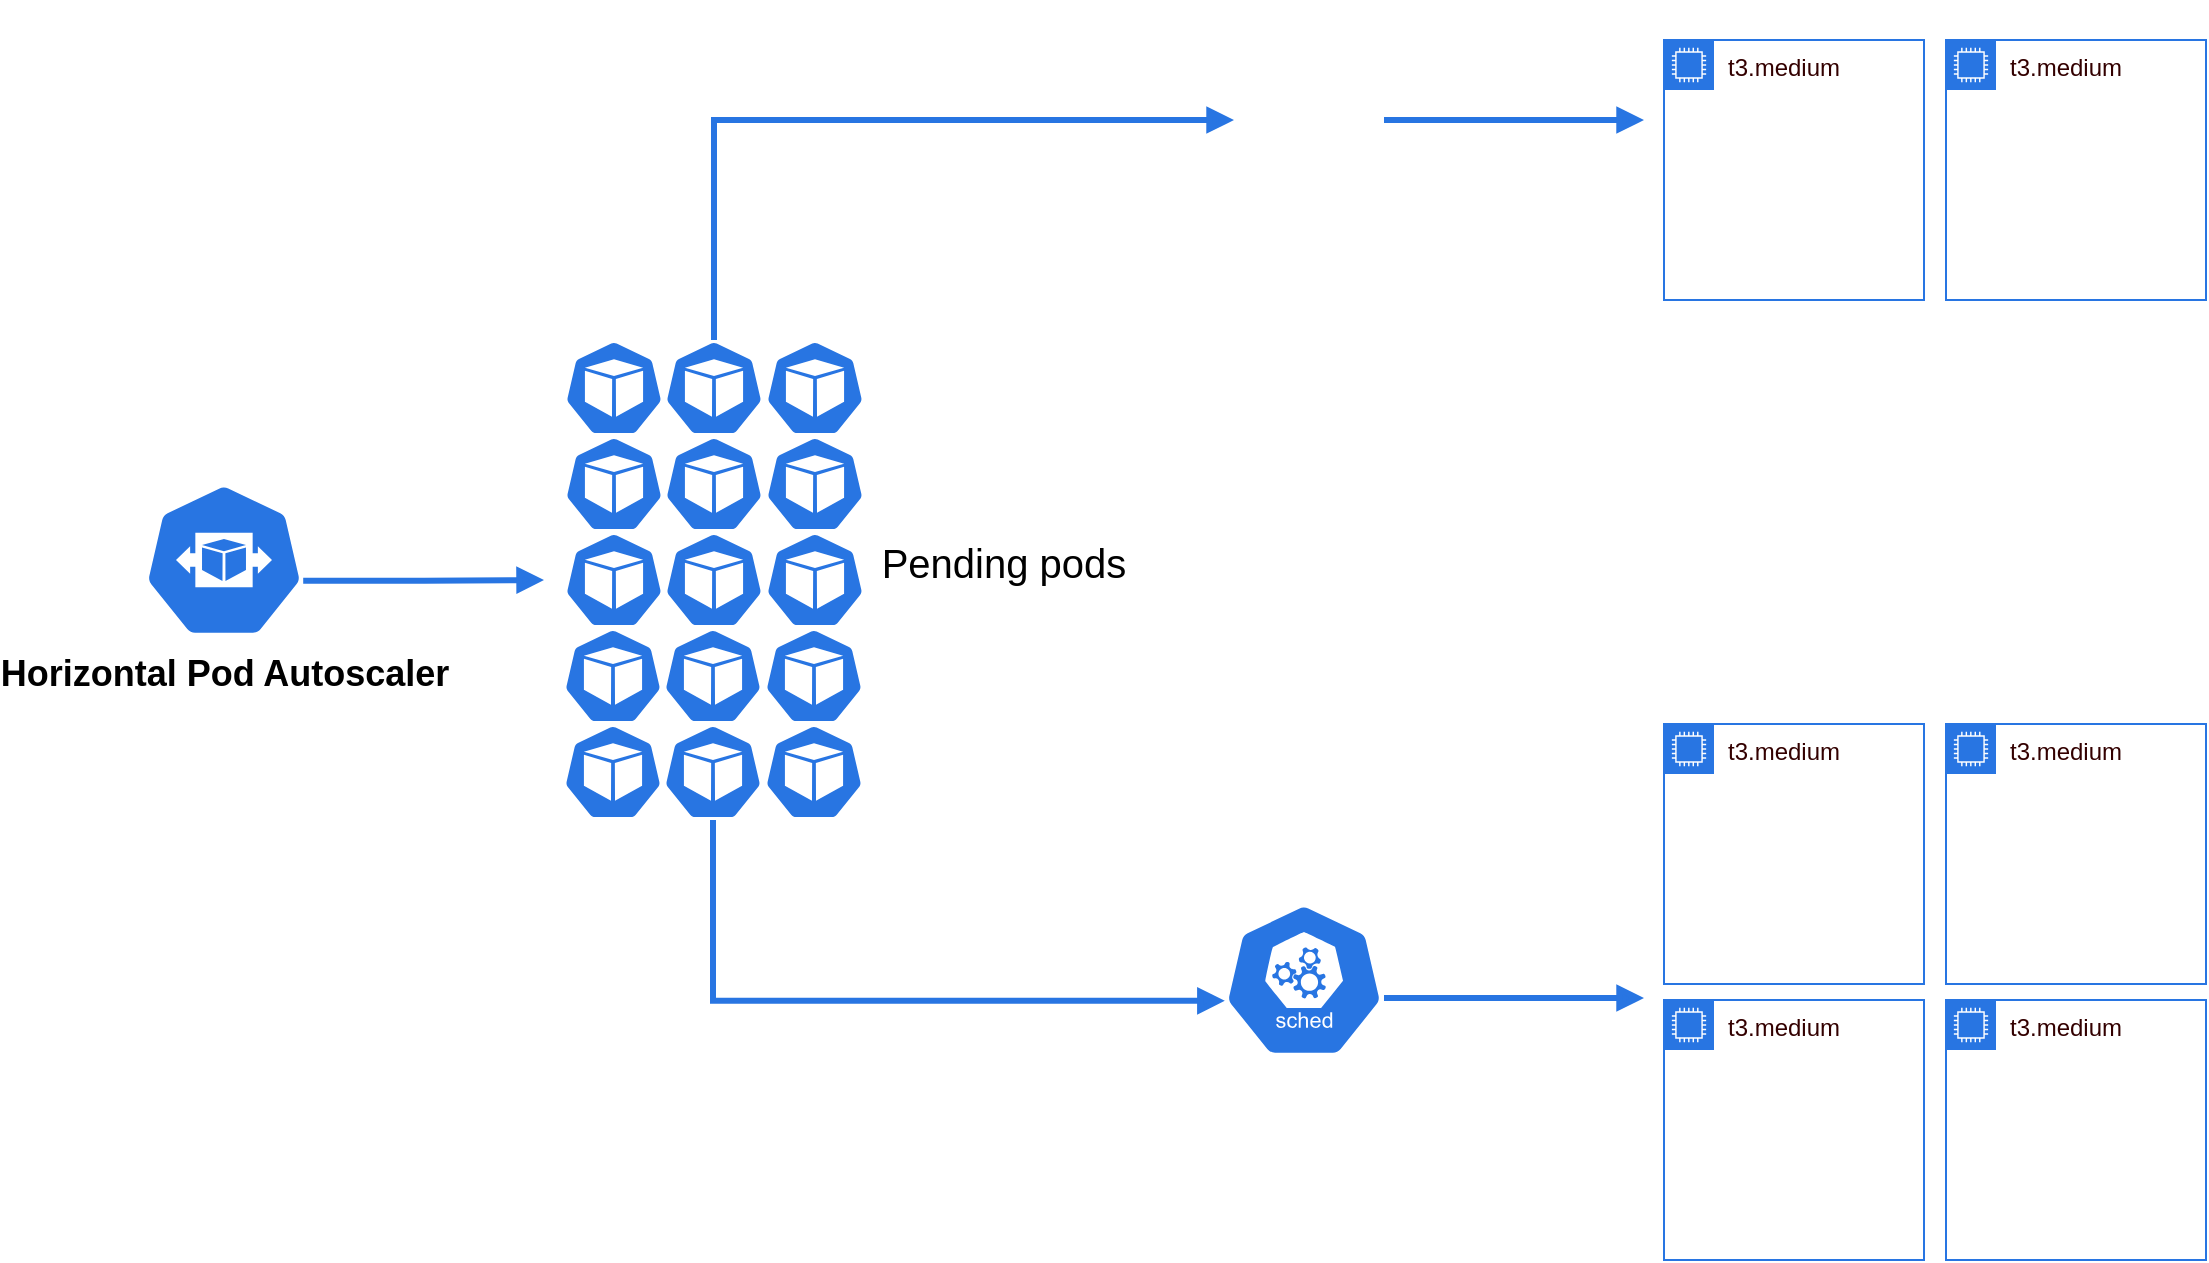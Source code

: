 <mxfile version="21.6.7" type="device">
  <diagram id="Ht1M8jgEwFfnCIfOTk4-" name="Page-1">
    <mxGraphModel dx="1434" dy="1625" grid="1" gridSize="10" guides="1" tooltips="1" connect="1" arrows="1" fold="1" page="1" pageScale="1" pageWidth="1169" pageHeight="827" math="0" shadow="0">
      <root>
        <mxCell id="0" />
        <mxCell id="1" parent="0" />
        <mxCell id="8u0Y9vvB9dvABhn4lwel-3" value="&lt;font style=&quot;font-size: 18px;&quot;&gt;&lt;b style=&quot;&quot;&gt;Horizontal Pod Autoscaler&lt;/b&gt;&lt;/font&gt;" style="sketch=0;html=1;dashed=0;whitespace=wrap;fillColor=#2875E2;strokeColor=#ffffff;points=[[0.005,0.63,0],[0.1,0.2,0],[0.9,0.2,0],[0.5,0,0],[0.995,0.63,0],[0.72,0.99,0],[0.5,1,0],[0.28,0.99,0]];verticalLabelPosition=bottom;align=center;verticalAlign=top;shape=mxgraph.kubernetes.icon;prIcon=hpa" vertex="1" parent="1">
          <mxGeometry x="160" y="-410" width="80" height="80" as="geometry" />
        </mxCell>
        <mxCell id="8u0Y9vvB9dvABhn4lwel-5" value="" style="shape=image;verticalLabelPosition=bottom;labelBackgroundColor=default;verticalAlign=top;aspect=fixed;imageAspect=0;image=https://www.nclouds.com/wp-content/uploads/2023/05/karpenter.png;" vertex="1" parent="1">
          <mxGeometry x="627.5" y="-650" width="225" height="150" as="geometry" />
        </mxCell>
        <mxCell id="8u0Y9vvB9dvABhn4lwel-6" value="" style="sketch=0;html=1;dashed=0;whitespace=wrap;fillColor=#2875E2;strokeColor=#ffffff;points=[[0.005,0.63,0],[0.1,0.2,0],[0.9,0.2,0],[0.5,0,0],[0.995,0.63,0],[0.72,0.99,0],[0.5,1,0],[0.28,0.99,0]];verticalLabelPosition=bottom;align=center;verticalAlign=top;shape=mxgraph.kubernetes.icon;prIcon=pod" vertex="1" parent="1">
          <mxGeometry x="370" y="-480" width="50" height="48" as="geometry" />
        </mxCell>
        <mxCell id="8u0Y9vvB9dvABhn4lwel-7" value="" style="sketch=0;html=1;dashed=0;whitespace=wrap;fillColor=#2875E2;strokeColor=#ffffff;points=[[0.005,0.63,0],[0.1,0.2,0],[0.9,0.2,0],[0.5,0,0],[0.995,0.63,0],[0.72,0.99,0],[0.5,1,0],[0.28,0.99,0]];verticalLabelPosition=bottom;align=center;verticalAlign=top;shape=mxgraph.kubernetes.icon;prIcon=pod" vertex="1" parent="1">
          <mxGeometry x="369.5" y="-288" width="50" height="48" as="geometry" />
        </mxCell>
        <mxCell id="8u0Y9vvB9dvABhn4lwel-8" value="" style="sketch=0;html=1;dashed=0;whitespace=wrap;fillColor=#2875E2;strokeColor=#ffffff;points=[[0.005,0.63,0],[0.1,0.2,0],[0.9,0.2,0],[0.5,0,0],[0.995,0.63,0],[0.72,0.99,0],[0.5,1,0],[0.28,0.99,0]];verticalLabelPosition=bottom;align=center;verticalAlign=top;shape=mxgraph.kubernetes.icon;prIcon=pod" vertex="1" parent="1">
          <mxGeometry x="370" y="-432" width="50" height="48" as="geometry" />
        </mxCell>
        <mxCell id="8u0Y9vvB9dvABhn4lwel-9" value="" style="sketch=0;html=1;dashed=0;whitespace=wrap;fillColor=#2875E2;strokeColor=#ffffff;points=[[0.005,0.63,0],[0.1,0.2,0],[0.9,0.2,0],[0.5,0,0],[0.995,0.63,0],[0.72,0.99,0],[0.5,1,0],[0.28,0.99,0]];verticalLabelPosition=bottom;align=center;verticalAlign=top;shape=mxgraph.kubernetes.icon;prIcon=pod" vertex="1" parent="1">
          <mxGeometry x="370" y="-384" width="50" height="48" as="geometry" />
        </mxCell>
        <mxCell id="8u0Y9vvB9dvABhn4lwel-10" value="" style="sketch=0;html=1;dashed=0;whitespace=wrap;fillColor=#2875E2;strokeColor=#ffffff;points=[[0.005,0.63,0],[0.1,0.2,0],[0.9,0.2,0],[0.5,0,0],[0.995,0.63,0],[0.72,0.99,0],[0.5,1,0],[0.28,0.99,0]];verticalLabelPosition=bottom;align=center;verticalAlign=top;shape=mxgraph.kubernetes.icon;prIcon=pod" vertex="1" parent="1">
          <mxGeometry x="369.5" y="-336" width="50" height="48" as="geometry" />
        </mxCell>
        <mxCell id="8u0Y9vvB9dvABhn4lwel-11" value="" style="sketch=0;html=1;dashed=0;whitespace=wrap;fillColor=#2875E2;strokeColor=#ffffff;points=[[0.005,0.63,0],[0.1,0.2,0],[0.9,0.2,0],[0.5,0,0],[0.995,0.63,0],[0.72,0.99,0],[0.5,1,0],[0.28,0.99,0]];verticalLabelPosition=bottom;align=center;verticalAlign=top;shape=mxgraph.kubernetes.icon;prIcon=pod" vertex="1" parent="1">
          <mxGeometry x="420" y="-480" width="50" height="48" as="geometry" />
        </mxCell>
        <mxCell id="8u0Y9vvB9dvABhn4lwel-12" value="" style="sketch=0;html=1;dashed=0;whitespace=wrap;fillColor=#2875E2;strokeColor=#ffffff;points=[[0.005,0.63,0],[0.1,0.2,0],[0.9,0.2,0],[0.5,0,0],[0.995,0.63,0],[0.72,0.99,0],[0.5,1,0],[0.28,0.99,0]];verticalLabelPosition=bottom;align=center;verticalAlign=top;shape=mxgraph.kubernetes.icon;prIcon=pod" vertex="1" parent="1">
          <mxGeometry x="419.5" y="-288" width="50" height="48" as="geometry" />
        </mxCell>
        <mxCell id="8u0Y9vvB9dvABhn4lwel-13" value="" style="sketch=0;html=1;dashed=0;whitespace=wrap;fillColor=#2875E2;strokeColor=#ffffff;points=[[0.005,0.63,0],[0.1,0.2,0],[0.9,0.2,0],[0.5,0,0],[0.995,0.63,0],[0.72,0.99,0],[0.5,1,0],[0.28,0.99,0]];verticalLabelPosition=bottom;align=center;verticalAlign=top;shape=mxgraph.kubernetes.icon;prIcon=pod" vertex="1" parent="1">
          <mxGeometry x="420" y="-432" width="50" height="48" as="geometry" />
        </mxCell>
        <mxCell id="8u0Y9vvB9dvABhn4lwel-14" value="" style="sketch=0;html=1;dashed=0;whitespace=wrap;fillColor=#2875E2;strokeColor=#ffffff;points=[[0.005,0.63,0],[0.1,0.2,0],[0.9,0.2,0],[0.5,0,0],[0.995,0.63,0],[0.72,0.99,0],[0.5,1,0],[0.28,0.99,0]];verticalLabelPosition=bottom;align=center;verticalAlign=top;shape=mxgraph.kubernetes.icon;prIcon=pod" vertex="1" parent="1">
          <mxGeometry x="420" y="-384" width="50" height="48" as="geometry" />
        </mxCell>
        <mxCell id="8u0Y9vvB9dvABhn4lwel-15" value="" style="sketch=0;html=1;dashed=0;whitespace=wrap;fillColor=#2875E2;strokeColor=#ffffff;points=[[0.005,0.63,0],[0.1,0.2,0],[0.9,0.2,0],[0.5,0,0],[0.995,0.63,0],[0.72,0.99,0],[0.5,1,0],[0.28,0.99,0]];verticalLabelPosition=bottom;align=center;verticalAlign=top;shape=mxgraph.kubernetes.icon;prIcon=pod" vertex="1" parent="1">
          <mxGeometry x="419.5" y="-336" width="50" height="48" as="geometry" />
        </mxCell>
        <mxCell id="8u0Y9vvB9dvABhn4lwel-16" value="" style="sketch=0;html=1;dashed=0;whitespace=wrap;fillColor=#2875E2;strokeColor=#ffffff;points=[[0.005,0.63,0],[0.1,0.2,0],[0.9,0.2,0],[0.5,0,0],[0.995,0.63,0],[0.72,0.99,0],[0.5,1,0],[0.28,0.99,0]];verticalLabelPosition=bottom;align=center;verticalAlign=top;shape=mxgraph.kubernetes.icon;prIcon=pod" vertex="1" parent="1">
          <mxGeometry x="470.5" y="-480" width="50" height="48" as="geometry" />
        </mxCell>
        <mxCell id="8u0Y9vvB9dvABhn4lwel-17" value="" style="sketch=0;html=1;dashed=0;whitespace=wrap;fillColor=#2875E2;strokeColor=#ffffff;points=[[0.005,0.63,0],[0.1,0.2,0],[0.9,0.2,0],[0.5,0,0],[0.995,0.63,0],[0.72,0.99,0],[0.5,1,0],[0.28,0.99,0]];verticalLabelPosition=bottom;align=center;verticalAlign=top;shape=mxgraph.kubernetes.icon;prIcon=pod" vertex="1" parent="1">
          <mxGeometry x="470" y="-288" width="50" height="48" as="geometry" />
        </mxCell>
        <mxCell id="8u0Y9vvB9dvABhn4lwel-18" value="" style="sketch=0;html=1;dashed=0;whitespace=wrap;fillColor=#2875E2;strokeColor=#ffffff;points=[[0.005,0.63,0],[0.1,0.2,0],[0.9,0.2,0],[0.5,0,0],[0.995,0.63,0],[0.72,0.99,0],[0.5,1,0],[0.28,0.99,0]];verticalLabelPosition=bottom;align=center;verticalAlign=top;shape=mxgraph.kubernetes.icon;prIcon=pod" vertex="1" parent="1">
          <mxGeometry x="470.5" y="-432" width="50" height="48" as="geometry" />
        </mxCell>
        <mxCell id="8u0Y9vvB9dvABhn4lwel-19" value="" style="sketch=0;html=1;dashed=0;whitespace=wrap;fillColor=#2875E2;strokeColor=#ffffff;points=[[0.005,0.63,0],[0.1,0.2,0],[0.9,0.2,0],[0.5,0,0],[0.995,0.63,0],[0.72,0.99,0],[0.5,1,0],[0.28,0.99,0]];verticalLabelPosition=bottom;align=center;verticalAlign=top;shape=mxgraph.kubernetes.icon;prIcon=pod" vertex="1" parent="1">
          <mxGeometry x="470.5" y="-384" width="50" height="48" as="geometry" />
        </mxCell>
        <mxCell id="8u0Y9vvB9dvABhn4lwel-20" value="" style="sketch=0;html=1;dashed=0;whitespace=wrap;fillColor=#2875E2;strokeColor=#ffffff;points=[[0.005,0.63,0],[0.1,0.2,0],[0.9,0.2,0],[0.5,0,0],[0.995,0.63,0],[0.72,0.99,0],[0.5,1,0],[0.28,0.99,0]];verticalLabelPosition=bottom;align=center;verticalAlign=top;shape=mxgraph.kubernetes.icon;prIcon=pod" vertex="1" parent="1">
          <mxGeometry x="470" y="-336" width="50" height="48" as="geometry" />
        </mxCell>
        <mxCell id="8u0Y9vvB9dvABhn4lwel-37" value="" style="sketch=0;html=1;dashed=0;whitespace=wrap;fillColor=#2875E2;strokeColor=#ffffff;points=[[0.005,0.63,0],[0.1,0.2,0],[0.9,0.2,0],[0.5,0,0],[0.995,0.63,0],[0.72,0.99,0],[0.5,1,0],[0.28,0.99,0]];verticalLabelPosition=bottom;align=center;verticalAlign=top;shape=mxgraph.kubernetes.icon;prIcon=sched" vertex="1" parent="1">
          <mxGeometry x="700" y="-200" width="80" height="80" as="geometry" />
        </mxCell>
        <mxCell id="8u0Y9vvB9dvABhn4lwel-36" value="&lt;font color=&quot;#330000&quot;&gt;t3.medium&lt;/font&gt;" style="points=[[0,0],[0.25,0],[0.5,0],[0.75,0],[1,0],[1,0.25],[1,0.5],[1,0.75],[1,1],[0.75,1],[0.5,1],[0.25,1],[0,1],[0,0.75],[0,0.5],[0,0.25]];outlineConnect=0;gradientColor=none;html=1;whiteSpace=wrap;fontSize=12;fontStyle=0;container=1;pointerEvents=0;collapsible=0;recursiveResize=0;shape=mxgraph.aws4.group;grIcon=mxgraph.aws4.group_ec2_instance_contents;strokeColor=#2875e2;fillColor=none;verticalAlign=top;align=left;spacingLeft=30;fontColor=#D86613;dashed=0;" vertex="1" parent="1">
          <mxGeometry x="920" y="-288" width="130" height="130" as="geometry" />
        </mxCell>
        <mxCell id="8u0Y9vvB9dvABhn4lwel-38" value="&lt;font color=&quot;#330000&quot;&gt;t3.medium&lt;/font&gt;" style="points=[[0,0],[0.25,0],[0.5,0],[0.75,0],[1,0],[1,0.25],[1,0.5],[1,0.75],[1,1],[0.75,1],[0.5,1],[0.25,1],[0,1],[0,0.75],[0,0.5],[0,0.25]];outlineConnect=0;gradientColor=none;html=1;whiteSpace=wrap;fontSize=12;fontStyle=0;container=1;pointerEvents=0;collapsible=0;recursiveResize=0;shape=mxgraph.aws4.group;grIcon=mxgraph.aws4.group_ec2_instance_contents;strokeColor=#2875e2;fillColor=none;verticalAlign=top;align=left;spacingLeft=30;fontColor=#D86613;dashed=0;" vertex="1" parent="1">
          <mxGeometry x="920" y="-150" width="130" height="130" as="geometry" />
        </mxCell>
        <mxCell id="8u0Y9vvB9dvABhn4lwel-39" value="&lt;font color=&quot;#330000&quot;&gt;t3.medium&lt;/font&gt;" style="points=[[0,0],[0.25,0],[0.5,0],[0.75,0],[1,0],[1,0.25],[1,0.5],[1,0.75],[1,1],[0.75,1],[0.5,1],[0.25,1],[0,1],[0,0.75],[0,0.5],[0,0.25]];outlineConnect=0;gradientColor=none;html=1;whiteSpace=wrap;fontSize=12;fontStyle=0;container=1;pointerEvents=0;collapsible=0;recursiveResize=0;shape=mxgraph.aws4.group;grIcon=mxgraph.aws4.group_ec2_instance_contents;strokeColor=#2875e2;fillColor=none;verticalAlign=top;align=left;spacingLeft=30;fontColor=#D86613;dashed=0;" vertex="1" parent="1">
          <mxGeometry x="1061" y="-288" width="130" height="130" as="geometry" />
        </mxCell>
        <mxCell id="8u0Y9vvB9dvABhn4lwel-40" value="&lt;font color=&quot;#330000&quot;&gt;t3.medium&lt;/font&gt;" style="points=[[0,0],[0.25,0],[0.5,0],[0.75,0],[1,0],[1,0.25],[1,0.5],[1,0.75],[1,1],[0.75,1],[0.5,1],[0.25,1],[0,1],[0,0.75],[0,0.5],[0,0.25]];outlineConnect=0;gradientColor=none;html=1;whiteSpace=wrap;fontSize=12;fontStyle=0;container=1;pointerEvents=0;collapsible=0;recursiveResize=0;shape=mxgraph.aws4.group;grIcon=mxgraph.aws4.group_ec2_instance_contents;strokeColor=#2875e2;fillColor=none;verticalAlign=top;align=left;spacingLeft=30;fontColor=#D86613;dashed=0;" vertex="1" parent="1">
          <mxGeometry x="1061" y="-150" width="130" height="130" as="geometry" />
        </mxCell>
        <mxCell id="8u0Y9vvB9dvABhn4lwel-41" value="&lt;font color=&quot;#330000&quot;&gt;t3.medium&lt;/font&gt;" style="points=[[0,0],[0.25,0],[0.5,0],[0.75,0],[1,0],[1,0.25],[1,0.5],[1,0.75],[1,1],[0.75,1],[0.5,1],[0.25,1],[0,1],[0,0.75],[0,0.5],[0,0.25]];outlineConnect=0;gradientColor=none;html=1;whiteSpace=wrap;fontSize=12;fontStyle=0;container=1;pointerEvents=0;collapsible=0;recursiveResize=0;shape=mxgraph.aws4.group;grIcon=mxgraph.aws4.group_ec2_instance_contents;strokeColor=#2875e2;fillColor=none;verticalAlign=top;align=left;spacingLeft=30;fontColor=#D86613;dashed=0;" vertex="1" parent="1">
          <mxGeometry x="920" y="-630" width="130" height="130" as="geometry" />
        </mxCell>
        <mxCell id="8u0Y9vvB9dvABhn4lwel-42" value="&lt;font color=&quot;#330000&quot;&gt;t3.medium&lt;/font&gt;" style="points=[[0,0],[0.25,0],[0.5,0],[0.75,0],[1,0],[1,0.25],[1,0.5],[1,0.75],[1,1],[0.75,1],[0.5,1],[0.25,1],[0,1],[0,0.75],[0,0.5],[0,0.25]];outlineConnect=0;gradientColor=none;html=1;whiteSpace=wrap;fontSize=12;fontStyle=0;container=1;pointerEvents=0;collapsible=0;recursiveResize=0;shape=mxgraph.aws4.group;grIcon=mxgraph.aws4.group_ec2_instance_contents;strokeColor=#2875e2;fillColor=none;verticalAlign=top;align=left;spacingLeft=30;fontColor=#D86613;dashed=0;" vertex="1" parent="1">
          <mxGeometry x="1061" y="-630" width="130" height="130" as="geometry" />
        </mxCell>
        <mxCell id="8u0Y9vvB9dvABhn4lwel-43" value="" style="edgeStyle=orthogonalEdgeStyle;html=1;endArrow=block;elbow=vertical;startArrow=none;endFill=1;strokeColor=#2875e2;rounded=0;strokeWidth=3;exitX=0.995;exitY=0.63;exitDx=0;exitDy=0;exitPerimeter=0;" edge="1" parent="1" source="8u0Y9vvB9dvABhn4lwel-3">
          <mxGeometry width="100" relative="1" as="geometry">
            <mxPoint x="200" y="-360.5" as="sourcePoint" />
            <mxPoint x="360" y="-360" as="targetPoint" />
          </mxGeometry>
        </mxCell>
        <mxCell id="8u0Y9vvB9dvABhn4lwel-44" value="" style="edgeStyle=orthogonalEdgeStyle;html=1;endArrow=block;elbow=vertical;startArrow=none;endFill=1;strokeColor=#2875e2;rounded=0;strokeWidth=3;exitX=0.5;exitY=1;exitDx=0;exitDy=0;exitPerimeter=0;entryX=0.005;entryY=0.63;entryDx=0;entryDy=0;entryPerimeter=0;" edge="1" parent="1" source="8u0Y9vvB9dvABhn4lwel-12" target="8u0Y9vvB9dvABhn4lwel-37">
          <mxGeometry width="100" relative="1" as="geometry">
            <mxPoint x="250" y="-350" as="sourcePoint" />
            <mxPoint x="370" y="-350" as="targetPoint" />
            <Array as="points">
              <mxPoint x="445" y="-150" />
            </Array>
          </mxGeometry>
        </mxCell>
        <mxCell id="8u0Y9vvB9dvABhn4lwel-45" value="" style="edgeStyle=orthogonalEdgeStyle;html=1;endArrow=block;elbow=vertical;startArrow=none;endFill=1;strokeColor=#2875e2;rounded=0;strokeWidth=3;entryX=0.005;entryY=0.63;entryDx=0;entryDy=0;entryPerimeter=0;exitX=0.5;exitY=0;exitDx=0;exitDy=0;exitPerimeter=0;" edge="1" parent="1" source="8u0Y9vvB9dvABhn4lwel-11">
          <mxGeometry width="100" relative="1" as="geometry">
            <mxPoint x="450" y="-500" as="sourcePoint" />
            <mxPoint x="705" y="-590" as="targetPoint" />
            <Array as="points">
              <mxPoint x="445" y="-590" />
            </Array>
          </mxGeometry>
        </mxCell>
        <mxCell id="8u0Y9vvB9dvABhn4lwel-46" value="" style="edgeStyle=orthogonalEdgeStyle;html=1;endArrow=block;elbow=vertical;startArrow=none;endFill=1;strokeColor=#2875e2;rounded=0;strokeWidth=3;exitX=0.995;exitY=0.63;exitDx=0;exitDy=0;exitPerimeter=0;" edge="1" parent="1">
          <mxGeometry width="100" relative="1" as="geometry">
            <mxPoint x="780" y="-590" as="sourcePoint" />
            <mxPoint x="910" y="-590" as="targetPoint" />
          </mxGeometry>
        </mxCell>
        <mxCell id="8u0Y9vvB9dvABhn4lwel-47" value="" style="edgeStyle=orthogonalEdgeStyle;html=1;endArrow=block;elbow=vertical;startArrow=none;endFill=1;strokeColor=#2875e2;rounded=0;strokeWidth=3;exitX=0.995;exitY=0.63;exitDx=0;exitDy=0;exitPerimeter=0;" edge="1" parent="1">
          <mxGeometry width="100" relative="1" as="geometry">
            <mxPoint x="780" y="-151" as="sourcePoint" />
            <mxPoint x="910" y="-151" as="targetPoint" />
          </mxGeometry>
        </mxCell>
        <mxCell id="8u0Y9vvB9dvABhn4lwel-48" value="&lt;font style=&quot;font-size: 20px;&quot;&gt;Pending pods&lt;/font&gt;" style="text;html=1;strokeColor=none;fillColor=none;align=center;verticalAlign=middle;whiteSpace=wrap;rounded=0;" vertex="1" parent="1">
          <mxGeometry x="520" y="-384" width="140" height="30" as="geometry" />
        </mxCell>
      </root>
    </mxGraphModel>
  </diagram>
</mxfile>
